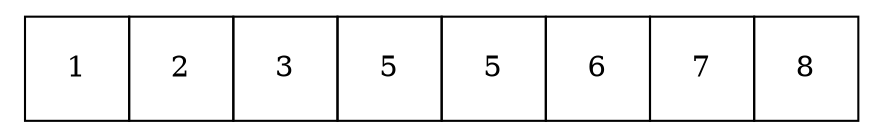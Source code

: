 digraph G
{
    node1
        [
        shape = none
            label = <<table border="0" cellspacing="0">
            <tr>
            <td port="port0" width="50" height="50"  border="1">1</td>
            <td port="port1" width="50" height="50"  border="1">2</td>
            <td port="port2" width="50" height="50"  border="1">3</td>
            <td port="port3" width="50" height="50"  border="1">5</td>
            <td port="port4" width="50" height="50"  border="1">5</td>
            <td port="port5" width="50" height="50"  border="1">6</td>
            <td port="port6" width="50" height="50"  border="1">7</td>
            <td port="port7" width="50" height="50"  border="1">8</td>
            </tr>
            </table>>
        ]

}
